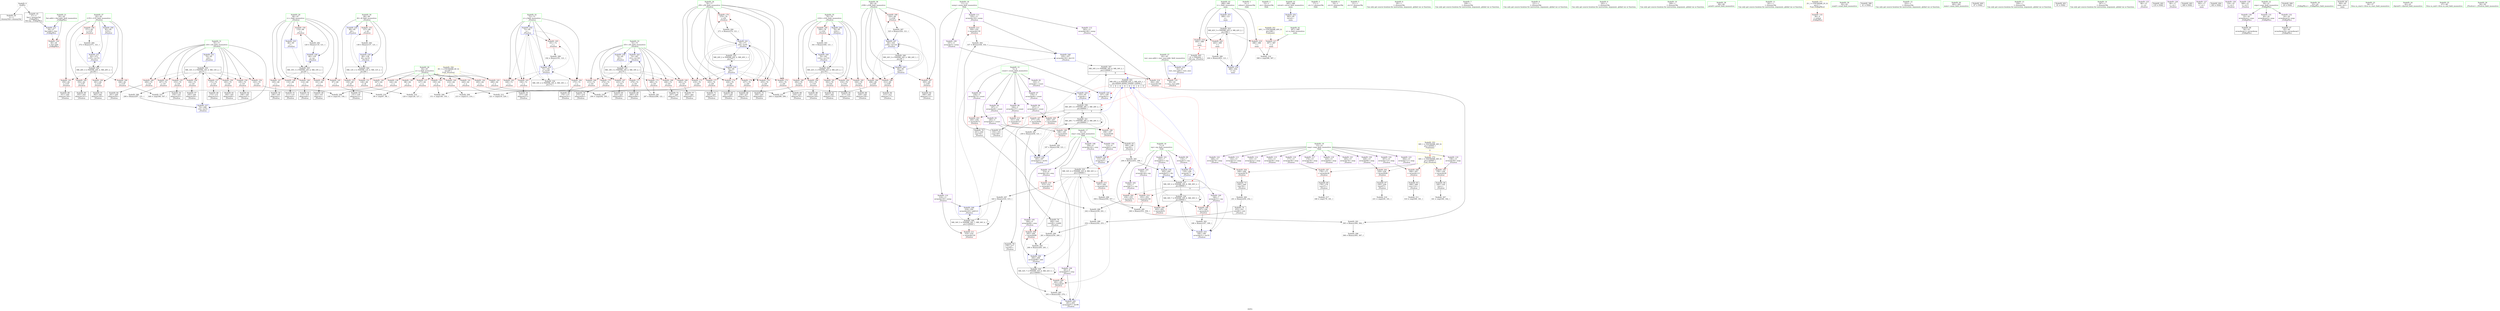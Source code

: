 digraph "SVFG" {
	label="SVFG";

	Node0x556f08400590 [shape=record,color=grey,label="{NodeID: 0\nNullPtr}"];
	Node0x556f08400590 -> Node0x556f08412ac0[style=solid];
	Node0x556f08400590 -> Node0x556f08412bc0[style=solid];
	Node0x556f084166f0 [shape=record,color=red,label="{NodeID: 194\n371\<--82\n\<--i135\n_Z5solvei\n}"];
	Node0x556f084166f0 -> Node0x556f084233b0[style=solid];
	Node0x556f08413a60 [shape=record,color=purple,label="{NodeID: 111\n335\<--11\narrayidx130\<--oowp\n_Z5solvei\n}"];
	Node0x556f08413a60 -> Node0x556f08417660[style=solid];
	Node0x556f08413a60 -> Node0x556f08421120[style=solid];
	Node0x556f08411d30 [shape=record,color=green,label="{NodeID: 28\n64\<--65\nn\<--n_field_insensitive\n_Z5solvei\n}"];
	Node0x556f08411d30 -> Node0x556f084195f0[style=solid];
	Node0x556f08411d30 -> Node0x556f084196c0[style=solid];
	Node0x556f08411d30 -> Node0x556f08419790[style=solid];
	Node0x556f08411d30 -> Node0x556f08419860[style=solid];
	Node0x556f08411d30 -> Node0x556f08419930[style=solid];
	Node0x556f08411d30 -> Node0x556f08419a00[style=solid];
	Node0x556f08411d30 -> Node0x556f08419ad0[style=solid];
	Node0x556f08411d30 -> Node0x556f08419ba0[style=solid];
	Node0x556f08411d30 -> Node0x556f08419c70[style=solid];
	Node0x556f08425330 [shape=record,color=grey,label="{NodeID: 305\n204 = Binary(203, 199, )\n}"];
	Node0x556f08425330 -> Node0x556f08420760[style=solid];
	Node0x556f08417db0 [shape=record,color=blue,label="{NodeID: 222\n62\<--61\ntest_case.addr\<--test_case\n_Z5solvei\n}"];
	Node0x556f08417db0 -> Node0x556f08419520[style=dashed];
	Node0x556f08419860 [shape=record,color=red,label="{NodeID: 139\n150\<--64\n\<--n\n_Z5solvei\n}"];
	Node0x556f08419860 -> Node0x556f084254b0[style=solid];
	Node0x556f084144d0 [shape=record,color=black,label="{NodeID: 56\n160\<--159\nconv\<--\n_Z5solvei\n}"];
	Node0x556f084144d0 -> Node0x556f08425630[style=solid];
	Node0x556f08435b60 [shape=record,color=black,label="{NodeID: 333\nMR_32V_4 = PHI(MR_32V_8, MR_32V_2, )\npts\{100000 \}\n|{|<s7>9}}"];
	Node0x556f08435b60 -> Node0x556f084170b0[style=dashed];
	Node0x556f08435b60 -> Node0x556f08417250[style=dashed];
	Node0x556f08435b60 -> Node0x556f084173f0[style=dashed];
	Node0x556f08435b60 -> Node0x556f08417800[style=dashed];
	Node0x556f08435b60 -> Node0x556f08420aa0[style=dashed];
	Node0x556f08435b60 -> Node0x556f08420c40[style=dashed];
	Node0x556f08435b60 -> Node0x556f08434c60[style=dashed];
	Node0x556f08435b60:s7 -> Node0x556f084323d0[style=dashed,color=blue];
	Node0x556f084212c0 [shape=record,color=blue,label="{NodeID: 250\n82\<--95\ni135\<--\n_Z5solvei\n}"];
	Node0x556f084212c0 -> Node0x556f084319d0[style=dashed];
	Node0x556f0841af20 [shape=record,color=red,label="{NodeID: 167\n223\<--74\n\<--i55\n_Z5solvei\n}"];
	Node0x556f0841af20 -> Node0x556f08414c20[style=solid];
	Node0x556f08415b90 [shape=record,color=black,label="{NodeID: 84\n313\<--312\nidxprom117\<--\n_Z5solvei\n}"];
	Node0x556f084021a0 [shape=record,color=green,label="{NodeID: 1\n4\<--1\nstdout\<--dummyObj\nGlob }"];
	Node0x556f084167c0 [shape=record,color=red,label="{NodeID: 195\n159\<--158\n\<--arrayidx28\n_Z5solvei\n}"];
	Node0x556f084167c0 -> Node0x556f084144d0[style=solid];
	Node0x556f08413b30 [shape=record,color=purple,label="{NodeID: 112\n363\<--11\narrayidx146\<--oowp\n_Z5solvei\n}"];
	Node0x556f08413b30 -> Node0x556f084178d0[style=solid];
	Node0x556f08411e00 [shape=record,color=green,label="{NodeID: 29\n66\<--67\ni\<--i_field_insensitive\n_Z5solvei\n}"];
	Node0x556f08411e00 -> Node0x556f08419d40[style=solid];
	Node0x556f08411e00 -> Node0x556f08419e10[style=solid];
	Node0x556f08411e00 -> Node0x556f08419ee0[style=solid];
	Node0x556f08411e00 -> Node0x556f08419fb0[style=solid];
	Node0x556f08411e00 -> Node0x556f0841a080[style=solid];
	Node0x556f08411e00 -> Node0x556f0841a150[style=solid];
	Node0x556f08411e00 -> Node0x556f08417e80[style=solid];
	Node0x556f08411e00 -> Node0x556f08418290[style=solid];
	Node0x556f084254b0 [shape=record,color=grey,label="{NodeID: 306\n151 = cmp(149, 150, )\n}"];
	Node0x556f08417e80 [shape=record,color=blue,label="{NodeID: 223\n66\<--95\ni\<--\n_Z5solvei\n}"];
	Node0x556f08417e80 -> Node0x556f08433360[style=dashed];
	Node0x556f08419930 [shape=record,color=red,label="{NodeID: 140\n214\<--64\n\<--n\n_Z5solvei\n}"];
	Node0x556f08419930 -> Node0x556f08425930[style=solid];
	Node0x556f084145a0 [shape=record,color=black,label="{NodeID: 57\n165\<--164\nidxprom30\<--\n_Z5solvei\n}"];
	Node0x556f08436870 [shape=record,color=black,label="{NodeID: 334\nMR_16V_2 = PHI(MR_16V_4, MR_16V_1, )\npts\{73 \}\n}"];
	Node0x556f08436870 -> Node0x556f08420420[style=dashed];
	Node0x556f08421390 [shape=record,color=blue,label="{NodeID: 251\n82\<--372\ni135\<--inc151\n_Z5solvei\n}"];
	Node0x556f08421390 -> Node0x556f084319d0[style=dashed];
	Node0x556f0841aff0 [shape=record,color=red,label="{NodeID: 168\n246\<--74\n\<--i55\n_Z5solvei\n}"];
	Node0x556f0841aff0 -> Node0x556f084151d0[style=solid];
	Node0x556f08415c60 [shape=record,color=black,label="{NodeID: 85\n317\<--316\nidxprom119\<--\n_Z5solvei\n}"];
	Node0x556f08402050 [shape=record,color=green,label="{NodeID: 2\n15\<--1\n.str\<--dummyObj\nGlob }"];
	Node0x556f08416890 [shape=record,color=red,label="{NodeID: 196\n167\<--166\n\<--arrayidx31\n_Z5solvei\n}"];
	Node0x556f08416890 -> Node0x556f08424eb0[style=solid];
	Node0x556f08413c00 [shape=record,color=purple,label="{NodeID: 113\n132\<--13\narrayidx13\<--map\n_Z5solvei\n}"];
	Node0x556f08411ed0 [shape=record,color=green,label="{NodeID: 30\n68\<--69\ni8\<--i8_field_insensitive\n_Z5solvei\n}"];
	Node0x556f08411ed0 -> Node0x556f0841a220[style=solid];
	Node0x556f08411ed0 -> Node0x556f0841a2f0[style=solid];
	Node0x556f08411ed0 -> Node0x556f0841a3c0[style=solid];
	Node0x556f08411ed0 -> Node0x556f08418360[style=solid];
	Node0x556f08411ed0 -> Node0x556f08418430[style=solid];
	Node0x556f08425630 [shape=record,color=grey,label="{NodeID: 307\n161 = cmp(160, 162, )\n}"];
	Node0x556f08417f50 [shape=record,color=blue,label="{NodeID: 224\n103\<--95\narrayidx\<--\n_Z5solvei\n}"];
	Node0x556f08417f50 -> Node0x556f08417f50[style=dashed];
	Node0x556f08417f50 -> Node0x556f08436e60[style=dashed];
	Node0x556f08419a00 [shape=record,color=red,label="{NodeID: 141\n220\<--64\n\<--n\n_Z5solvei\n}"];
	Node0x556f08419a00 -> Node0x556f08425db0[style=solid];
	Node0x556f08414670 [shape=record,color=black,label="{NodeID: 58\n173\<--172\nidxprom33\<--\n_Z5solvei\n}"];
	Node0x556f08436960 [shape=record,color=black,label="{NodeID: 335\nMR_14V_3 = PHI(MR_14V_4, MR_14V_2, )\npts\{71 \}\n}"];
	Node0x556f08436960 -> Node0x556f0841a490[style=dashed];
	Node0x556f08436960 -> Node0x556f0841a560[style=dashed];
	Node0x556f08436960 -> Node0x556f0841a630[style=dashed];
	Node0x556f08436960 -> Node0x556f0841a700[style=dashed];
	Node0x556f08436960 -> Node0x556f0841a7d0[style=dashed];
	Node0x556f08436960 -> Node0x556f0841a8a0[style=dashed];
	Node0x556f08436960 -> Node0x556f0841a970[style=dashed];
	Node0x556f08436960 -> Node0x556f0841aa40[style=dashed];
	Node0x556f08436960 -> Node0x556f08420830[style=dashed];
	Node0x556f08421460 [shape=record,color=blue,label="{NodeID: 252\n385\<--95\nretval\<--\nmain\n}"];
	Node0x556f0841b0c0 [shape=record,color=red,label="{NodeID: 169\n262\<--74\n\<--i55\n_Z5solvei\n}"];
	Node0x556f0841b0c0 -> Node0x556f084155e0[style=solid];
	Node0x556f08415d30 [shape=record,color=black,label="{NodeID: 86\n329\<--328\nidxprom126\<--\n_Z5solvei\n}"];
	Node0x556f08401600 [shape=record,color=green,label="{NodeID: 3\n17\<--1\n.str.1\<--dummyObj\nGlob }"];
	Node0x556f08422db0 [shape=record,color=grey,label="{NodeID: 280\n404 = Binary(403, 121, )\n}"];
	Node0x556f08422db0 -> Node0x556f08421600[style=solid];
	Node0x556f08416960 [shape=record,color=red,label="{NodeID: 197\n178\<--177\n\<--arrayidx36\n_Z5solvei\n}"];
	Node0x556f08416960 -> Node0x556f08414810[style=solid];
	Node0x556f08413cd0 [shape=record,color=purple,label="{NodeID: 114\n133\<--13\narraydecay\<--map\n_Z5solvei\n}"];
	Node0x556f08411fa0 [shape=record,color=green,label="{NodeID: 31\n70\<--71\ni18\<--i18_field_insensitive\n_Z5solvei\n}"];
	Node0x556f08411fa0 -> Node0x556f0841a490[style=solid];
	Node0x556f08411fa0 -> Node0x556f0841a560[style=solid];
	Node0x556f08411fa0 -> Node0x556f0841a630[style=solid];
	Node0x556f08411fa0 -> Node0x556f0841a700[style=solid];
	Node0x556f08411fa0 -> Node0x556f0841a7d0[style=solid];
	Node0x556f08411fa0 -> Node0x556f0841a8a0[style=solid];
	Node0x556f08411fa0 -> Node0x556f0841a970[style=solid];
	Node0x556f08411fa0 -> Node0x556f0841aa40[style=solid];
	Node0x556f08411fa0 -> Node0x556f08420390[style=solid];
	Node0x556f08411fa0 -> Node0x556f08420830[style=solid];
	Node0x556f084257b0 [shape=record,color=grey,label="{NodeID: 308\n145 = cmp(143, 144, )\n}"];
	Node0x556f08418020 [shape=record,color=blue,label="{NodeID: 225\n107\<--109\narrayidx3\<--\n_Z5solvei\n}"];
	Node0x556f08418020 -> Node0x556f08418020[style=dashed];
	Node0x556f08418020 -> Node0x556f0843a560[style=dashed];
	Node0x556f08419ad0 [shape=record,color=red,label="{NodeID: 142\n293\<--64\n\<--n\n_Z5solvei\n}"];
	Node0x556f08419ad0 -> Node0x556f084266b0[style=solid];
	Node0x556f08414740 [shape=record,color=black,label="{NodeID: 59\n176\<--175\nidxprom35\<--\n_Z5solvei\n}"];
	Node0x556f08436e60 [shape=record,color=black,label="{NodeID: 336\nMR_28V_4 = PHI(MR_28V_5, MR_28V_2, )\npts\{60000 \}\n|{|<s9>9}}"];
	Node0x556f08436e60 -> Node0x556f08416a30[style=dashed];
	Node0x556f08436e60 -> Node0x556f08416b00[style=dashed];
	Node0x556f08436e60 -> Node0x556f08416e40[style=dashed];
	Node0x556f08436e60 -> Node0x556f08416fe0[style=dashed];
	Node0x556f08436e60 -> Node0x556f08417180[style=dashed];
	Node0x556f08436e60 -> Node0x556f08417590[style=dashed];
	Node0x556f08436e60 -> Node0x556f084205c0[style=dashed];
	Node0x556f08436e60 -> Node0x556f08431ed0[style=dashed];
	Node0x556f08436e60 -> Node0x556f08436e60[style=dashed];
	Node0x556f08436e60:s9 -> Node0x556f084323d0[style=dashed,color=blue];
	Node0x556f08421530 [shape=record,color=blue,label="{NodeID: 253\n389\<--121\ni\<--\nmain\n}"];
	Node0x556f08421530 -> Node0x556f08432960[style=dashed];
	Node0x556f0841b190 [shape=record,color=red,label="{NodeID: 170\n274\<--74\n\<--i55\n_Z5solvei\n}"];
	Node0x556f0841b190 -> Node0x556f084156b0[style=solid];
	Node0x556f08415e00 [shape=record,color=black,label="{NodeID: 87\n332\<--331\nconv128\<--\n_Z5solvei\n}"];
	Node0x556f08415e00 -> Node0x556f084251b0[style=solid];
	Node0x556f08401690 [shape=record,color=green,label="{NodeID: 4\n19\<--1\n.str.2\<--dummyObj\nGlob }"];
	Node0x556f08422f30 [shape=record,color=grey,label="{NodeID: 281\n287 = Binary(286, 121, )\n}"];
	Node0x556f08422f30 -> Node0x556f08420d10[style=solid];
	Node0x556f08416a30 [shape=record,color=red,label="{NodeID: 198\n186\<--185\n\<--arrayidx41\n_Z5solvei\n}"];
	Node0x556f08416a30 -> Node0x556f08423fb0[style=solid];
	Node0x556f08413da0 [shape=record,color=purple,label="{NodeID: 115\n155\<--13\narrayidx26\<--map\n_Z5solvei\n}"];
	Node0x556f08412070 [shape=record,color=green,label="{NodeID: 32\n72\<--73\nj\<--j_field_insensitive\n_Z5solvei\n}"];
	Node0x556f08412070 -> Node0x556f0841ab10[style=solid];
	Node0x556f08412070 -> Node0x556f0841abe0[style=solid];
	Node0x556f08412070 -> Node0x556f0841acb0[style=solid];
	Node0x556f08412070 -> Node0x556f0841ad80[style=solid];
	Node0x556f08412070 -> Node0x556f08420420[style=solid];
	Node0x556f08412070 -> Node0x556f08420690[style=solid];
	Node0x556f08425930 [shape=record,color=grey,label="{NodeID: 309\n215 = cmp(213, 214, )\n}"];
	Node0x556f084180f0 [shape=record,color=blue,label="{NodeID: 226\n112\<--109\narrayidx5\<--\n_Z5solvei\n}"];
	Node0x556f084180f0 -> Node0x556f084180f0[style=dashed];
	Node0x556f084180f0 -> Node0x556f08435b60[style=dashed];
	Node0x556f08419ba0 [shape=record,color=red,label="{NodeID: 143\n299\<--64\n\<--n\n_Z5solvei\n}"];
	Node0x556f08419ba0 -> Node0x556f08425f30[style=solid];
	Node0x556f08414810 [shape=record,color=black,label="{NodeID: 60\n179\<--178\nconv37\<--\n_Z5solvei\n}"];
	Node0x556f08414810 -> Node0x556f08426530[style=solid];
	Node0x556f08437360 [shape=record,color=black,label="{NodeID: 337\nMR_30V_4 = PHI(MR_30V_8, MR_30V_2, )\npts\{80000 \}\n|{|<s7>9}}"];
	Node0x556f08437360 -> Node0x556f08416890[style=dashed];
	Node0x556f08437360 -> Node0x556f08416bd0[style=dashed];
	Node0x556f08437360 -> Node0x556f08416d70[style=dashed];
	Node0x556f08437360 -> Node0x556f08417730[style=dashed];
	Node0x556f08437360 -> Node0x556f084204f0[style=dashed];
	Node0x556f08437360 -> Node0x556f08420760[style=dashed];
	Node0x556f08437360 -> Node0x556f08432e60[style=dashed];
	Node0x556f08437360:s7 -> Node0x556f084323d0[style=dashed,color=blue];
	Node0x556f08421600 [shape=record,color=blue,label="{NodeID: 254\n389\<--404\ni\<--inc\nmain\n}"];
	Node0x556f08421600 -> Node0x556f08432960[style=dashed];
	Node0x556f0841b260 [shape=record,color=red,label="{NodeID: 171\n279\<--74\n\<--i55\n_Z5solvei\n}"];
	Node0x556f0841b260 -> Node0x556f08415850[style=solid];
	Node0x556f08415ed0 [shape=record,color=black,label="{NodeID: 88\n334\<--333\nidxprom129\<--\n_Z5solvei\n}"];
	Node0x556f08401720 [shape=record,color=green,label="{NodeID: 5\n21\<--1\n.str.3\<--dummyObj\nGlob }"];
	Node0x556f084230b0 [shape=record,color=grey,label="{NodeID: 282\n120 = Binary(119, 121, )\n}"];
	Node0x556f084230b0 -> Node0x556f08418290[style=solid];
	Node0x556f08416b00 [shape=record,color=red,label="{NodeID: 199\n198\<--197\n\<--arrayidx48\n_Z5solvei\n}"];
	Node0x556f08416b00 -> Node0x556f08414a80[style=solid];
	Node0x556f084185b0 [shape=record,color=purple,label="{NodeID: 116\n158\<--13\narrayidx28\<--map\n_Z5solvei\n}"];
	Node0x556f084185b0 -> Node0x556f084167c0[style=solid];
	Node0x556f08412140 [shape=record,color=green,label="{NodeID: 33\n74\<--75\ni55\<--i55_field_insensitive\n_Z5solvei\n}"];
	Node0x556f08412140 -> Node0x556f0841ae50[style=solid];
	Node0x556f08412140 -> Node0x556f0841af20[style=solid];
	Node0x556f08412140 -> Node0x556f0841aff0[style=solid];
	Node0x556f08412140 -> Node0x556f0841b0c0[style=solid];
	Node0x556f08412140 -> Node0x556f0841b190[style=solid];
	Node0x556f08412140 -> Node0x556f0841b260[style=solid];
	Node0x556f08412140 -> Node0x556f0841b330[style=solid];
	Node0x556f08412140 -> Node0x556f08420900[style=solid];
	Node0x556f08412140 -> Node0x556f08420d10[style=solid];
	Node0x556f08425ab0 [shape=record,color=grey,label="{NodeID: 310\n128 = cmp(126, 127, )\n}"];
	Node0x556f084181c0 [shape=record,color=blue,label="{NodeID: 227\n116\<--109\narrayidx7\<--\n_Z5solvei\n}"];
	Node0x556f084181c0 -> Node0x556f084181c0[style=dashed];
	Node0x556f084181c0 -> Node0x556f08437360[style=dashed];
	Node0x556f08419c70 [shape=record,color=red,label="{NodeID: 144\n347\<--64\n\<--n\n_Z5solvei\n}"];
	Node0x556f08419c70 -> Node0x556f08426230[style=solid];
	Node0x556f084148e0 [shape=record,color=black,label="{NodeID: 61\n184\<--183\nidxprom40\<--\n_Z5solvei\n}"];
	Node0x556f0841b330 [shape=record,color=red,label="{NodeID: 172\n286\<--74\n\<--i55\n_Z5solvei\n}"];
	Node0x556f0841b330 -> Node0x556f08422f30[style=solid];
	Node0x556f08415fa0 [shape=record,color=black,label="{NodeID: 89\n351\<--350\nidxprom139\<--\n_Z5solvei\n}"];
	Node0x556f08400240 [shape=record,color=green,label="{NodeID: 6\n95\<--1\n\<--dummyObj\nCan only get source location for instruction, argument, global var or function.}"];
	Node0x556f08423230 [shape=record,color=grey,label="{NodeID: 283\n138 = Binary(137, 121, )\n}"];
	Node0x556f08423230 -> Node0x556f08418430[style=solid];
	Node0x556f08416bd0 [shape=record,color=red,label="{NodeID: 200\n203\<--202\n\<--arrayidx51\n_Z5solvei\n}"];
	Node0x556f08416bd0 -> Node0x556f08425330[style=solid];
	Node0x556f08418680 [shape=record,color=purple,label="{NodeID: 117\n174\<--13\narrayidx34\<--map\n_Z5solvei\n}"];
	Node0x556f08412210 [shape=record,color=green,label="{NodeID: 34\n76\<--77\nj59\<--j59_field_insensitive\n_Z5solvei\n}"];
	Node0x556f08412210 -> Node0x556f0841b400[style=solid];
	Node0x556f08412210 -> Node0x556f0841b4d0[style=solid];
	Node0x556f08412210 -> Node0x556f0841b5a0[style=solid];
	Node0x556f08412210 -> Node0x556f0841b670[style=solid];
	Node0x556f08412210 -> Node0x556f0841b740[style=solid];
	Node0x556f08412210 -> Node0x556f0841b810[style=solid];
	Node0x556f08412210 -> Node0x556f0841b8e0[style=solid];
	Node0x556f08412210 -> Node0x556f084209d0[style=solid];
	Node0x556f08412210 -> Node0x556f08420b70[style=solid];
	Node0x556f08425c30 [shape=record,color=grey,label="{NodeID: 311\n310 = cmp(309, 181, )\n}"];
	Node0x556f08418290 [shape=record,color=blue,label="{NodeID: 228\n66\<--120\ni\<--inc\n_Z5solvei\n}"];
	Node0x556f08418290 -> Node0x556f08433360[style=dashed];
	Node0x556f08419d40 [shape=record,color=red,label="{NodeID: 145\n97\<--66\n\<--i\n_Z5solvei\n}"];
	Node0x556f08419d40 -> Node0x556f084263b0[style=solid];
	Node0x556f084149b0 [shape=record,color=black,label="{NodeID: 62\n196\<--195\nidxprom47\<--\n_Z5solvei\n}"];
	Node0x556f0841b400 [shape=record,color=red,label="{NodeID: 173\n219\<--76\n\<--j59\n_Z5solvei\n}"];
	Node0x556f0841b400 -> Node0x556f08425db0[style=solid];
	Node0x556f08416070 [shape=record,color=black,label="{NodeID: 90\n355\<--354\nidxprom141\<--\n_Z5solvei\n}"];
	Node0x556f084002d0 [shape=record,color=green,label="{NodeID: 7\n109\<--1\n\<--dummyObj\nCan only get source location for instruction, argument, global var or function.}"];
	Node0x556f084233b0 [shape=record,color=grey,label="{NodeID: 284\n372 = Binary(371, 121, )\n}"];
	Node0x556f084233b0 -> Node0x556f08421390[style=solid];
	Node0x556f08416ca0 [shape=record,color=red,label="{NodeID: 201\n229\<--228\n\<--arrayidx66\n_Z5solvei\n}"];
	Node0x556f08416ca0 -> Node0x556f08414dc0[style=solid];
	Node0x556f08418750 [shape=record,color=purple,label="{NodeID: 118\n177\<--13\narrayidx36\<--map\n_Z5solvei\n}"];
	Node0x556f08418750 -> Node0x556f08416960[style=solid];
	Node0x556f084122e0 [shape=record,color=green,label="{NodeID: 35\n78\<--79\ni102\<--i102_field_insensitive\n_Z5solvei\n}"];
	Node0x556f084122e0 -> Node0x556f0841b9b0[style=solid];
	Node0x556f084122e0 -> Node0x556f0841ba80[style=solid];
	Node0x556f084122e0 -> Node0x556f0841bb50[style=solid];
	Node0x556f084122e0 -> Node0x556f0841bc20[style=solid];
	Node0x556f084122e0 -> Node0x556f0841bcf0[style=solid];
	Node0x556f084122e0 -> Node0x556f0841bdc0[style=solid];
	Node0x556f084122e0 -> Node0x556f08420de0[style=solid];
	Node0x556f084122e0 -> Node0x556f084211f0[style=solid];
	Node0x556f08425db0 [shape=record,color=grey,label="{NodeID: 312\n221 = cmp(219, 220, )\n}"];
	Node0x556f08418360 [shape=record,color=blue,label="{NodeID: 229\n68\<--95\ni8\<--\n_Z5solvei\n}"];
	Node0x556f08418360 -> Node0x556f08439660[style=dashed];
	Node0x556f08419e10 [shape=record,color=red,label="{NodeID: 146\n101\<--66\n\<--i\n_Z5solvei\n}"];
	Node0x556f08419e10 -> Node0x556f08413f20[style=solid];
	Node0x556f08414a80 [shape=record,color=black,label="{NodeID: 63\n199\<--198\nconv49\<--\n_Z5solvei\n}"];
	Node0x556f08414a80 -> Node0x556f08425330[style=solid];
	Node0x556f0841b4d0 [shape=record,color=red,label="{NodeID: 174\n226\<--76\n\<--j59\n_Z5solvei\n}"];
	Node0x556f0841b4d0 -> Node0x556f08414cf0[style=solid];
	Node0x556f08416140 [shape=record,color=black,label="{NodeID: 91\n362\<--361\nidxprom145\<--\n_Z5solvei\n}"];
	Node0x556f08400360 [shape=record,color=green,label="{NodeID: 8\n121\<--1\n\<--dummyObj\nCan only get source location for instruction, argument, global var or function.}"];
	Node0x556f08423530 [shape=record,color=grey,label="{NodeID: 285\n283 = Binary(282, 278, )\n}"];
	Node0x556f08423530 -> Node0x556f08420c40[style=solid];
	Node0x556f08416d70 [shape=record,color=red,label="{NodeID: 202\n236\<--235\n\<--arrayidx71\n_Z5solvei\n}"];
	Node0x556f08416d70 -> Node0x556f084239b0[style=solid];
	Node0x556f08418820 [shape=record,color=purple,label="{NodeID: 119\n225\<--13\narrayidx64\<--map\n_Z5solvei\n}"];
	Node0x556f084123b0 [shape=record,color=green,label="{NodeID: 36\n80\<--81\nj106\<--j106_field_insensitive\n_Z5solvei\n}"];
	Node0x556f084123b0 -> Node0x556f0841be90[style=solid];
	Node0x556f084123b0 -> Node0x556f0841bf60[style=solid];
	Node0x556f084123b0 -> Node0x556f0841c030[style=solid];
	Node0x556f084123b0 -> Node0x556f0841c100[style=solid];
	Node0x556f084123b0 -> Node0x556f08420eb0[style=solid];
	Node0x556f084123b0 -> Node0x556f08421050[style=solid];
	Node0x556f08425f30 [shape=record,color=grey,label="{NodeID: 313\n300 = cmp(298, 299, )\n}"];
	Node0x556f08418430 [shape=record,color=blue,label="{NodeID: 230\n68\<--138\ni8\<--inc16\n_Z5solvei\n}"];
	Node0x556f08418430 -> Node0x556f08439660[style=dashed];
	Node0x556f08419ee0 [shape=record,color=red,label="{NodeID: 147\n105\<--66\n\<--i\n_Z5solvei\n}"];
	Node0x556f08419ee0 -> Node0x556f08413ff0[style=solid];
	Node0x556f08414b50 [shape=record,color=black,label="{NodeID: 64\n201\<--200\nidxprom50\<--\n_Z5solvei\n}"];
	Node0x556f0841b5a0 [shape=record,color=red,label="{NodeID: 175\n233\<--76\n\<--j59\n_Z5solvei\n}"];
	Node0x556f0841b5a0 -> Node0x556f08414e90[style=solid];
	Node0x556f08416210 [shape=record,color=purple,label="{NodeID: 92\n103\<--5\narrayidx\<--count\n_Z5solvei\n}"];
	Node0x556f08416210 -> Node0x556f08417f50[style=solid];
	Node0x556f084003f0 [shape=record,color=green,label="{NodeID: 9\n162\<--1\n\<--dummyObj\nCan only get source location for instruction, argument, global var or function.}"];
	Node0x556f084236b0 [shape=record,color=grey,label="{NodeID: 286\n208 = Binary(207, 121, )\n}"];
	Node0x556f084236b0 -> Node0x556f08420830[style=solid];
	Node0x556f08416e40 [shape=record,color=red,label="{NodeID: 203\n240\<--239\n\<--arrayidx73\n_Z5solvei\n}"];
	Node0x556f08416e40 -> Node0x556f08415030[style=solid];
	Node0x556f084188f0 [shape=record,color=purple,label="{NodeID: 120\n228\<--13\narrayidx66\<--map\n_Z5solvei\n}"];
	Node0x556f084188f0 -> Node0x556f08416ca0[style=solid];
	Node0x556f08412480 [shape=record,color=green,label="{NodeID: 37\n82\<--83\ni135\<--i135_field_insensitive\n_Z5solvei\n}"];
	Node0x556f08412480 -> Node0x556f0841c1d0[style=solid];
	Node0x556f08412480 -> Node0x556f0841c2a0[style=solid];
	Node0x556f08412480 -> Node0x556f08416550[style=solid];
	Node0x556f08412480 -> Node0x556f08416620[style=solid];
	Node0x556f08412480 -> Node0x556f084166f0[style=solid];
	Node0x556f08412480 -> Node0x556f084212c0[style=solid];
	Node0x556f08412480 -> Node0x556f08421390[style=solid];
	Node0x556f084260b0 [shape=record,color=grey,label="{NodeID: 314\n398 = cmp(396, 397, )\n}"];
	Node0x556f08420390 [shape=record,color=blue,label="{NodeID: 231\n70\<--95\ni18\<--\n_Z5solvei\n}"];
	Node0x556f08420390 -> Node0x556f08436960[style=dashed];
	Node0x556f08419fb0 [shape=record,color=red,label="{NodeID: 148\n110\<--66\n\<--i\n_Z5solvei\n}"];
	Node0x556f08419fb0 -> Node0x556f084140c0[style=solid];
	Node0x556f08414c20 [shape=record,color=black,label="{NodeID: 65\n224\<--223\nidxprom63\<--\n_Z5solvei\n}"];
	Node0x556f0841b670 [shape=record,color=red,label="{NodeID: 176\n237\<--76\n\<--j59\n_Z5solvei\n}"];
	Node0x556f0841b670 -> Node0x556f08414f60[style=solid];
	Node0x556f084162e0 [shape=record,color=purple,label="{NodeID: 93\n185\<--5\narrayidx41\<--count\n_Z5solvei\n}"];
	Node0x556f084162e0 -> Node0x556f08416a30[style=solid];
	Node0x556f084162e0 -> Node0x556f084205c0[style=solid];
	Node0x556f083ff300 [shape=record,color=green,label="{NodeID: 10\n169\<--1\n\<--dummyObj\nCan only get source location for instruction, argument, global var or function.}"];
	Node0x556f0843d0e0 [shape=record,color=yellow,style=double,label="{NodeID: 370\n36V_1 = ENCHI(MR_36V_0)\npts\{140000 \}\nFun[_Z5solvei]}"];
	Node0x556f0843d0e0 -> Node0x556f084167c0[style=dashed];
	Node0x556f0843d0e0 -> Node0x556f08416960[style=dashed];
	Node0x556f0843d0e0 -> Node0x556f08416ca0[style=dashed];
	Node0x556f0843d0e0 -> Node0x556f08416f10[style=dashed];
	Node0x556f0843d0e0 -> Node0x556f08417320[style=dashed];
	Node0x556f08423830 [shape=record,color=grey,label="{NodeID: 287\n325 = Binary(324, 121, )\n}"];
	Node0x556f08423830 -> Node0x556f08421050[style=solid];
	Node0x556f08416f10 [shape=record,color=red,label="{NodeID: 204\n249\<--248\n\<--arrayidx78\n_Z5solvei\n}"];
	Node0x556f08416f10 -> Node0x556f084152a0[style=solid];
	Node0x556f084189c0 [shape=record,color=purple,label="{NodeID: 121\n245\<--13\narrayidx76\<--map\n_Z5solvei\n}"];
	Node0x556f08412550 [shape=record,color=green,label="{NodeID: 38\n88\<--89\nprintf\<--printf_field_insensitive\n}"];
	Node0x556f08426230 [shape=record,color=grey,label="{NodeID: 315\n348 = cmp(346, 347, )\n}"];
	Node0x556f08420420 [shape=record,color=blue,label="{NodeID: 232\n72\<--95\nj\<--\n_Z5solvei\n}"];
	Node0x556f08420420 -> Node0x556f0841ab10[style=dashed];
	Node0x556f08420420 -> Node0x556f0841abe0[style=dashed];
	Node0x556f08420420 -> Node0x556f0841acb0[style=dashed];
	Node0x556f08420420 -> Node0x556f0841ad80[style=dashed];
	Node0x556f08420420 -> Node0x556f08420690[style=dashed];
	Node0x556f08420420 -> Node0x556f08436870[style=dashed];
	Node0x556f0841a080 [shape=record,color=red,label="{NodeID: 149\n114\<--66\n\<--i\n_Z5solvei\n}"];
	Node0x556f0841a080 -> Node0x556f08414190[style=solid];
	Node0x556f08414cf0 [shape=record,color=black,label="{NodeID: 66\n227\<--226\nidxprom65\<--\n_Z5solvei\n}"];
	Node0x556f0841b740 [shape=record,color=red,label="{NodeID: 177\n243\<--76\n\<--j59\n_Z5solvei\n}"];
	Node0x556f0841b740 -> Node0x556f08415100[style=solid];
	Node0x556f084163b0 [shape=record,color=purple,label="{NodeID: 94\n197\<--5\narrayidx48\<--count\n_Z5solvei\n}"];
	Node0x556f084163b0 -> Node0x556f08416b00[style=solid];
	Node0x556f083ff3c0 [shape=record,color=green,label="{NodeID: 11\n181\<--1\n\<--dummyObj\nCan only get source location for instruction, argument, global var or function.}"];
	Node0x556f0843d1c0 [shape=record,color=yellow,style=double,label="{NodeID: 371\n2V_1 = ENCHI(MR_2V_0)\npts\{1 \}\nFun[_Z3dbgPKcz]}"];
	Node0x556f0843d1c0 -> Node0x556f08419380[style=dashed];
	Node0x556f084239b0 [shape=record,color=grey,label="{NodeID: 288\n242 = Binary(236, 241, )\n}"];
	Node0x556f084239b0 -> Node0x556f08424a30[style=solid];
	Node0x556f08416fe0 [shape=record,color=red,label="{NodeID: 205\n258\<--257\n\<--arrayidx83\n_Z5solvei\n}"];
	Node0x556f08416fe0 -> Node0x556f08424d30[style=solid];
	Node0x556f08418a90 [shape=record,color=purple,label="{NodeID: 122\n248\<--13\narrayidx78\<--map\n_Z5solvei\n}"];
	Node0x556f08418a90 -> Node0x556f08416f10[style=solid];
	Node0x556f08412650 [shape=record,color=green,label="{NodeID: 39\n92\<--93\nscanf\<--scanf_field_insensitive\n}"];
	Node0x556f080a4750 [shape=record,color=black,label="{NodeID: 399\n41 = PHI()\n}"];
	Node0x556f084263b0 [shape=record,color=grey,label="{NodeID: 316\n99 = cmp(97, 98, )\n}"];
	Node0x556f084204f0 [shape=record,color=blue,label="{NodeID: 233\n166\<--168\narrayidx31\<--inc32\n_Z5solvei\n}"];
	Node0x556f084204f0 -> Node0x556f08432e60[style=dashed];
	Node0x556f0841a150 [shape=record,color=red,label="{NodeID: 150\n119\<--66\n\<--i\n_Z5solvei\n}"];
	Node0x556f0841a150 -> Node0x556f084230b0[style=solid];
	Node0x556f08414dc0 [shape=record,color=black,label="{NodeID: 67\n230\<--229\nconv67\<--\n_Z5solvei\n}"];
	Node0x556f08414dc0 -> Node0x556f08426830[style=solid];
	Node0x556f08439660 [shape=record,color=black,label="{NodeID: 344\nMR_12V_3 = PHI(MR_12V_4, MR_12V_2, )\npts\{69 \}\n}"];
	Node0x556f08439660 -> Node0x556f0841a220[style=dashed];
	Node0x556f08439660 -> Node0x556f0841a2f0[style=dashed];
	Node0x556f08439660 -> Node0x556f0841a3c0[style=dashed];
	Node0x556f08439660 -> Node0x556f08418430[style=dashed];
	Node0x556f0841b810 [shape=record,color=red,label="{NodeID: 178\n255\<--76\n\<--j59\n_Z5solvei\n}"];
	Node0x556f0841b810 -> Node0x556f08415440[style=solid];
	Node0x556f08416480 [shape=record,color=purple,label="{NodeID: 95\n239\<--5\narrayidx73\<--count\n_Z5solvei\n}"];
	Node0x556f08416480 -> Node0x556f08416e40[style=solid];
	Node0x556f083ff480 [shape=record,color=green,label="{NodeID: 12\n252\<--1\n\<--dummyObj\nCan only get source location for instruction, argument, global var or function.}"];
	Node0x556f08423b30 [shape=record,color=grey,label="{NodeID: 289\n192 = Binary(191, 121, )\n}"];
	Node0x556f08423b30 -> Node0x556f08420690[style=solid];
	Node0x556f084170b0 [shape=record,color=red,label="{NodeID: 206\n265\<--264\n\<--arrayidx88\n_Z5solvei\n}"];
	Node0x556f084170b0 -> Node0x556f08424130[style=solid];
	Node0x556f08418b60 [shape=record,color=purple,label="{NodeID: 123\n304\<--13\narrayidx111\<--map\n_Z5solvei\n}"];
	Node0x556f08412750 [shape=record,color=green,label="{NodeID: 40\n382\<--383\nmain\<--main_field_insensitive\n}"];
	Node0x556f08450e80 [shape=record,color=black,label="{NodeID: 400\n87 = PHI()\n}"];
	Node0x556f08426530 [shape=record,color=grey,label="{NodeID: 317\n180 = cmp(179, 181, )\n}"];
	Node0x556f084205c0 [shape=record,color=blue,label="{NodeID: 234\n185\<--187\narrayidx41\<--inc42\n_Z5solvei\n}"];
	Node0x556f084205c0 -> Node0x556f08431ed0[style=dashed];
	Node0x556f0841a220 [shape=record,color=red,label="{NodeID: 151\n126\<--68\n\<--i8\n_Z5solvei\n}"];
	Node0x556f0841a220 -> Node0x556f08425ab0[style=solid];
	Node0x556f08414e90 [shape=record,color=black,label="{NodeID: 68\n234\<--233\nidxprom70\<--\n_Z5solvei\n}"];
	Node0x556f08439b60 [shape=record,color=black,label="{NodeID: 345\nMR_22V_3 = PHI(MR_22V_4, MR_22V_2, )\npts\{79 \}\n}"];
	Node0x556f08439b60 -> Node0x556f0841b9b0[style=dashed];
	Node0x556f08439b60 -> Node0x556f0841ba80[style=dashed];
	Node0x556f08439b60 -> Node0x556f0841bb50[style=dashed];
	Node0x556f08439b60 -> Node0x556f0841bc20[style=dashed];
	Node0x556f08439b60 -> Node0x556f0841bcf0[style=dashed];
	Node0x556f08439b60 -> Node0x556f0841bdc0[style=dashed];
	Node0x556f08439b60 -> Node0x556f084211f0[style=dashed];
	Node0x556f0841b8e0 [shape=record,color=red,label="{NodeID: 179\n270\<--76\n\<--j59\n_Z5solvei\n}"];
	Node0x556f0841b8e0 -> Node0x556f084242b0[style=solid];
	Node0x556f08412e30 [shape=record,color=purple,label="{NodeID: 96\n257\<--5\narrayidx83\<--count\n_Z5solvei\n}"];
	Node0x556f08412e30 -> Node0x556f08416fe0[style=solid];
	Node0x556f083ff580 [shape=record,color=green,label="{NodeID: 13\n359\<--1\n\<--dummyObj\nCan only get source location for instruction, argument, global var or function.}"];
	Node0x556f08423cb0 [shape=record,color=grey,label="{NodeID: 290\n261 = Binary(254, 260, )\n}"];
	Node0x556f08423cb0 -> Node0x556f08424130[style=solid];
	Node0x556f08417180 [shape=record,color=red,label="{NodeID: 207\n277\<--276\n\<--arrayidx94\n_Z5solvei\n}"];
	Node0x556f08417180 -> Node0x556f08415780[style=solid];
	Node0x556f08418c30 [shape=record,color=purple,label="{NodeID: 124\n307\<--13\narrayidx113\<--map\n_Z5solvei\n}"];
	Node0x556f08418c30 -> Node0x556f08417320[style=solid];
	Node0x556f08412850 [shape=record,color=green,label="{NodeID: 41\n385\<--386\nretval\<--retval_field_insensitive\nmain\n}"];
	Node0x556f08412850 -> Node0x556f08421460[style=solid];
	Node0x556f084514e0 [shape=record,color=black,label="{NodeID: 401\n91 = PHI()\n}"];
	Node0x556f084266b0 [shape=record,color=grey,label="{NodeID: 318\n294 = cmp(292, 293, )\n}"];
	Node0x556f08420690 [shape=record,color=blue,label="{NodeID: 235\n72\<--192\nj\<--inc45\n_Z5solvei\n}"];
	Node0x556f08420690 -> Node0x556f0841ab10[style=dashed];
	Node0x556f08420690 -> Node0x556f0841abe0[style=dashed];
	Node0x556f08420690 -> Node0x556f0841acb0[style=dashed];
	Node0x556f08420690 -> Node0x556f0841ad80[style=dashed];
	Node0x556f08420690 -> Node0x556f08420690[style=dashed];
	Node0x556f08420690 -> Node0x556f08436870[style=dashed];
	Node0x556f0841a2f0 [shape=record,color=red,label="{NodeID: 152\n130\<--68\n\<--i8\n_Z5solvei\n}"];
	Node0x556f0841a2f0 -> Node0x556f08414260[style=solid];
	Node0x556f08414f60 [shape=record,color=black,label="{NodeID: 69\n238\<--237\nidxprom72\<--\n_Z5solvei\n}"];
	Node0x556f0843a060 [shape=record,color=black,label="{NodeID: 346\nMR_24V_2 = PHI(MR_24V_4, MR_24V_1, )\npts\{81 \}\n}"];
	Node0x556f0843a060 -> Node0x556f08420eb0[style=dashed];
	Node0x556f0841b9b0 [shape=record,color=red,label="{NodeID: 180\n292\<--78\n\<--i102\n_Z5solvei\n}"];
	Node0x556f0841b9b0 -> Node0x556f084266b0[style=solid];
	Node0x556f08412f00 [shape=record,color=purple,label="{NodeID: 97\n276\<--5\narrayidx94\<--count\n_Z5solvei\n}"];
	Node0x556f08412f00 -> Node0x556f08417180[style=solid];
	Node0x556f084110e0 [shape=record,color=green,label="{NodeID: 14\n367\<--1\n\<--dummyObj\nCan only get source location for instruction, argument, global var or function.}"];
	Node0x556f08423e30 [shape=record,color=grey,label="{NodeID: 291\n365 = Binary(360, 364, )\n}"];
	Node0x556f08423e30 -> Node0x556f084245b0[style=solid];
	Node0x556f08417250 [shape=record,color=red,label="{NodeID: 208\n282\<--281\n\<--arrayidx97\n_Z5solvei\n}"];
	Node0x556f08417250 -> Node0x556f08423530[style=solid];
	Node0x556f08418d00 [shape=record,color=purple,label="{NodeID: 125\n86\<--15\n\<--.str\n_Z5solvei\n}"];
	Node0x556f08412920 [shape=record,color=green,label="{NodeID: 42\n387\<--388\nn\<--n_field_insensitive\nmain\n}"];
	Node0x556f08412920 -> Node0x556f084179a0[style=solid];
	Node0x556f084515b0 [shape=record,color=black,label="{NodeID: 402\n135 = PHI()\n}"];
	Node0x556f08426830 [shape=record,color=grey,label="{NodeID: 319\n231 = cmp(230, 181, )\n}"];
	Node0x556f08420760 [shape=record,color=blue,label="{NodeID: 236\n202\<--204\narrayidx51\<--div\n_Z5solvei\n}"];
	Node0x556f08420760 -> Node0x556f08437360[style=dashed];
	Node0x556f0841a3c0 [shape=record,color=red,label="{NodeID: 153\n137\<--68\n\<--i8\n_Z5solvei\n}"];
	Node0x556f0841a3c0 -> Node0x556f08423230[style=solid];
	Node0x556f08415030 [shape=record,color=black,label="{NodeID: 70\n241\<--240\nconv74\<--\n_Z5solvei\n}"];
	Node0x556f08415030 -> Node0x556f084239b0[style=solid];
	Node0x556f0843a560 [shape=record,color=black,label="{NodeID: 347\nMR_34V_4 = PHI(MR_34V_8, MR_34V_2, )\npts\{120000 \}\n|{|<s2>9}}"];
	Node0x556f0843a560 -> Node0x556f084178d0[style=dashed];
	Node0x556f0843a560 -> Node0x556f0843af60[style=dashed];
	Node0x556f0843a560:s2 -> Node0x556f084323d0[style=dashed,color=blue];
	Node0x556f0841ba80 [shape=record,color=red,label="{NodeID: 181\n302\<--78\n\<--i102\n_Z5solvei\n}"];
	Node0x556f0841ba80 -> Node0x556f08415920[style=solid];
	Node0x556f08412fd0 [shape=record,color=purple,label="{NodeID: 98\n330\<--5\narrayidx127\<--count\n_Z5solvei\n}"];
	Node0x556f08412fd0 -> Node0x556f08417590[style=solid];
	Node0x556f08411170 [shape=record,color=green,label="{NodeID: 15\n5\<--6\ncount\<--count_field_insensitive\nGlob }"];
	Node0x556f08411170 -> Node0x556f08416210[style=solid];
	Node0x556f08411170 -> Node0x556f084162e0[style=solid];
	Node0x556f08411170 -> Node0x556f084163b0[style=solid];
	Node0x556f08411170 -> Node0x556f08416480[style=solid];
	Node0x556f08411170 -> Node0x556f08412e30[style=solid];
	Node0x556f08411170 -> Node0x556f08412f00[style=solid];
	Node0x556f08411170 -> Node0x556f08412fd0[style=solid];
	Node0x556f08423fb0 [shape=record,color=grey,label="{NodeID: 292\n187 = Binary(186, 121, )\n}"];
	Node0x556f08423fb0 -> Node0x556f084205c0[style=solid];
	Node0x556f08417320 [shape=record,color=red,label="{NodeID: 209\n308\<--307\n\<--arrayidx113\n_Z5solvei\n}"];
	Node0x556f08417320 -> Node0x556f08415ac0[style=solid];
	Node0x556f08418dd0 [shape=record,color=purple,label="{NodeID: 126\n90\<--17\n\<--.str.1\n_Z5solvei\n}"];
	Node0x556f084129f0 [shape=record,color=green,label="{NodeID: 43\n389\<--390\ni\<--i_field_insensitive\nmain\n}"];
	Node0x556f084129f0 -> Node0x556f08417a70[style=solid];
	Node0x556f084129f0 -> Node0x556f08417b40[style=solid];
	Node0x556f084129f0 -> Node0x556f08417c10[style=solid];
	Node0x556f084129f0 -> Node0x556f08421530[style=solid];
	Node0x556f084129f0 -> Node0x556f08421600[style=solid];
	Node0x556f08451680 [shape=record,color=black,label="{NodeID: 403\n369 = PHI()\n}"];
	Node0x556f084319d0 [shape=record,color=black,label="{NodeID: 320\nMR_26V_3 = PHI(MR_26V_4, MR_26V_2, )\npts\{83 \}\n}"];
	Node0x556f084319d0 -> Node0x556f0841c1d0[style=dashed];
	Node0x556f084319d0 -> Node0x556f0841c2a0[style=dashed];
	Node0x556f084319d0 -> Node0x556f08416550[style=dashed];
	Node0x556f084319d0 -> Node0x556f08416620[style=dashed];
	Node0x556f084319d0 -> Node0x556f084166f0[style=dashed];
	Node0x556f084319d0 -> Node0x556f08421390[style=dashed];
	Node0x556f08420830 [shape=record,color=blue,label="{NodeID: 237\n70\<--208\ni18\<--inc53\n_Z5solvei\n}"];
	Node0x556f08420830 -> Node0x556f08436960[style=dashed];
	Node0x556f0841a490 [shape=record,color=red,label="{NodeID: 154\n143\<--70\n\<--i18\n_Z5solvei\n}"];
	Node0x556f0841a490 -> Node0x556f084257b0[style=solid];
	Node0x556f08415100 [shape=record,color=black,label="{NodeID: 71\n244\<--243\nidxprom75\<--\n_Z5solvei\n}"];
	Node0x556f0841bb50 [shape=record,color=red,label="{NodeID: 182\n316\<--78\n\<--i102\n_Z5solvei\n}"];
	Node0x556f0841bb50 -> Node0x556f08415c60[style=solid];
	Node0x556f084130a0 [shape=record,color=purple,label="{NodeID: 99\n116\<--7\narrayidx7\<--wp\n_Z5solvei\n}"];
	Node0x556f084130a0 -> Node0x556f084181c0[style=solid];
	Node0x556f08411200 [shape=record,color=green,label="{NodeID: 16\n7\<--8\nwp\<--wp_field_insensitive\nGlob }"];
	Node0x556f08411200 -> Node0x556f084130a0[style=solid];
	Node0x556f08411200 -> Node0x556f08413170[style=solid];
	Node0x556f08411200 -> Node0x556f08413240[style=solid];
	Node0x556f08411200 -> Node0x556f08413310[style=solid];
	Node0x556f08411200 -> Node0x556f084133e0[style=solid];
	Node0x556f08424130 [shape=record,color=grey,label="{NodeID: 293\n266 = Binary(265, 261, )\n}"];
	Node0x556f08424130 -> Node0x556f08420aa0[style=solid];
	Node0x556f084173f0 [shape=record,color=red,label="{NodeID: 210\n315\<--314\n\<--arrayidx118\n_Z5solvei\n}"];
	Node0x556f084173f0 -> Node0x556f08424730[style=solid];
	Node0x556f08418ea0 [shape=record,color=purple,label="{NodeID: 127\n392\<--17\n\<--.str.1\nmain\n}"];
	Node0x556f08412ac0 [shape=record,color=black,label="{NodeID: 44\n2\<--3\ndummyVal\<--dummyVal\n}"];
	Node0x556f08451750 [shape=record,color=black,label="{NodeID: 404\n393 = PHI()\n}"];
	Node0x556f08431ed0 [shape=record,color=black,label="{NodeID: 321\nMR_28V_7 = PHI(MR_28V_6, MR_28V_5, )\npts\{60000 \}\n}"];
	Node0x556f08431ed0 -> Node0x556f08416a30[style=dashed];
	Node0x556f08431ed0 -> Node0x556f08416b00[style=dashed];
	Node0x556f08431ed0 -> Node0x556f084205c0[style=dashed];
	Node0x556f08431ed0 -> Node0x556f08431ed0[style=dashed];
	Node0x556f08431ed0 -> Node0x556f08436e60[style=dashed];
	Node0x556f08420900 [shape=record,color=blue,label="{NodeID: 238\n74\<--95\ni55\<--\n_Z5solvei\n}"];
	Node0x556f08420900 -> Node0x556f08435160[style=dashed];
	Node0x556f0841a560 [shape=record,color=red,label="{NodeID: 155\n153\<--70\n\<--i18\n_Z5solvei\n}"];
	Node0x556f0841a560 -> Node0x556f08414330[style=solid];
	Node0x556f084151d0 [shape=record,color=black,label="{NodeID: 72\n247\<--246\nidxprom77\<--\n_Z5solvei\n}"];
	Node0x556f0843af60 [shape=record,color=black,label="{NodeID: 349\nMR_34V_5 = PHI(MR_34V_7, MR_34V_4, )\npts\{120000 \}\n}"];
	Node0x556f0843af60 -> Node0x556f084174c0[style=dashed];
	Node0x556f0843af60 -> Node0x556f08417660[style=dashed];
	Node0x556f0843af60 -> Node0x556f08420f80[style=dashed];
	Node0x556f0843af60 -> Node0x556f08421120[style=dashed];
	Node0x556f0843af60 -> Node0x556f0843af60[style=dashed];
	Node0x556f0841bc20 [shape=record,color=red,label="{NodeID: 183\n328\<--78\n\<--i102\n_Z5solvei\n}"];
	Node0x556f0841bc20 -> Node0x556f08415d30[style=solid];
	Node0x556f08413170 [shape=record,color=purple,label="{NodeID: 100\n166\<--7\narrayidx31\<--wp\n_Z5solvei\n}"];
	Node0x556f08413170 -> Node0x556f08416890[style=solid];
	Node0x556f08413170 -> Node0x556f084204f0[style=solid];
	Node0x556f084112c0 [shape=record,color=green,label="{NodeID: 17\n9\<--10\nowp\<--owp_field_insensitive\nGlob }"];
	Node0x556f084112c0 -> Node0x556f084134b0[style=solid];
	Node0x556f084112c0 -> Node0x556f08413580[style=solid];
	Node0x556f084112c0 -> Node0x556f08413650[style=solid];
	Node0x556f084112c0 -> Node0x556f08413720[style=solid];
	Node0x556f084112c0 -> Node0x556f084137f0[style=solid];
	Node0x556f084242b0 [shape=record,color=grey,label="{NodeID: 294\n271 = Binary(270, 121, )\n}"];
	Node0x556f084242b0 -> Node0x556f08420b70[style=solid];
	Node0x556f084174c0 [shape=record,color=red,label="{NodeID: 211\n319\<--318\n\<--arrayidx120\n_Z5solvei\n}"];
	Node0x556f084174c0 -> Node0x556f08424730[style=solid];
	Node0x556f08418f70 [shape=record,color=purple,label="{NodeID: 128\n134\<--19\n\<--.str.2\n_Z5solvei\n}"];
	Node0x556f08412bc0 [shape=record,color=black,label="{NodeID: 45\n27\<--3\nfmt\<--dummyVal\n_Z3dbgPKcz\n0th arg _Z3dbgPKcz }"];
	Node0x556f08412bc0 -> Node0x556f08417ce0[style=solid];
	Node0x556f08451820 [shape=record,color=black,label="{NodeID: 405\n61 = PHI(400, )\n0th arg _Z5solvei }"];
	Node0x556f08451820 -> Node0x556f08417db0[style=solid];
	Node0x556f084323d0 [shape=record,color=black,label="{NodeID: 322\nMR_45V_2 = PHI(MR_45V_3, MR_45V_1, )\npts\{60000 80000 100000 120000 \}\n|{<s0>9|<s1>9|<s2>9|<s3>9|<s4>9|<s5>9|<s6>9|<s7>9}}"];
	Node0x556f084323d0:s0 -> Node0x556f08417f50[style=dashed,color=red];
	Node0x556f084323d0:s1 -> Node0x556f08418020[style=dashed,color=red];
	Node0x556f084323d0:s2 -> Node0x556f084180f0[style=dashed,color=red];
	Node0x556f084323d0:s3 -> Node0x556f084181c0[style=dashed,color=red];
	Node0x556f084323d0:s4 -> Node0x556f08435b60[style=dashed,color=red];
	Node0x556f084323d0:s5 -> Node0x556f08436e60[style=dashed,color=red];
	Node0x556f084323d0:s6 -> Node0x556f08437360[style=dashed,color=red];
	Node0x556f084323d0:s7 -> Node0x556f0843a560[style=dashed,color=red];
	Node0x556f084209d0 [shape=record,color=blue,label="{NodeID: 239\n76\<--95\nj59\<--\n_Z5solvei\n}"];
	Node0x556f084209d0 -> Node0x556f0841b400[style=dashed];
	Node0x556f084209d0 -> Node0x556f0841b4d0[style=dashed];
	Node0x556f084209d0 -> Node0x556f0841b5a0[style=dashed];
	Node0x556f084209d0 -> Node0x556f0841b670[style=dashed];
	Node0x556f084209d0 -> Node0x556f0841b740[style=dashed];
	Node0x556f084209d0 -> Node0x556f0841b810[style=dashed];
	Node0x556f084209d0 -> Node0x556f0841b8e0[style=dashed];
	Node0x556f084209d0 -> Node0x556f08420b70[style=dashed];
	Node0x556f084209d0 -> Node0x556f08435660[style=dashed];
	Node0x556f0841a630 [shape=record,color=red,label="{NodeID: 156\n164\<--70\n\<--i18\n_Z5solvei\n}"];
	Node0x556f0841a630 -> Node0x556f084145a0[style=solid];
	Node0x556f084152a0 [shape=record,color=black,label="{NodeID: 73\n250\<--249\nconv79\<--\n_Z5solvei\n}"];
	Node0x556f084152a0 -> Node0x556f08424bb0[style=solid];
	Node0x556f0841bcf0 [shape=record,color=red,label="{NodeID: 184\n333\<--78\n\<--i102\n_Z5solvei\n}"];
	Node0x556f0841bcf0 -> Node0x556f08415ed0[style=solid];
	Node0x556f08413240 [shape=record,color=purple,label="{NodeID: 101\n202\<--7\narrayidx51\<--wp\n_Z5solvei\n}"];
	Node0x556f08413240 -> Node0x556f08416bd0[style=solid];
	Node0x556f08413240 -> Node0x556f08420760[style=solid];
	Node0x556f084113c0 [shape=record,color=green,label="{NodeID: 18\n11\<--12\noowp\<--oowp_field_insensitive\nGlob }"];
	Node0x556f084113c0 -> Node0x556f084138c0[style=solid];
	Node0x556f084113c0 -> Node0x556f08413990[style=solid];
	Node0x556f084113c0 -> Node0x556f08413a60[style=solid];
	Node0x556f084113c0 -> Node0x556f08413b30[style=solid];
	Node0x556f08424430 [shape=record,color=grey,label="{NodeID: 295\n360 = Binary(353, 358, )\n}"];
	Node0x556f08424430 -> Node0x556f08423e30[style=solid];
	Node0x556f08417590 [shape=record,color=red,label="{NodeID: 212\n331\<--330\n\<--arrayidx127\n_Z5solvei\n}"];
	Node0x556f08417590 -> Node0x556f08415e00[style=solid];
	Node0x556f08419040 [shape=record,color=purple,label="{NodeID: 129\n368\<--21\n\<--.str.3\n_Z5solvei\n}"];
	Node0x556f08412c90 [shape=record,color=black,label="{NodeID: 46\n34\<--33\narraydecay1\<--arraydecay\n_Z3dbgPKcz\n}"];
	Node0x556f08451a10 [shape=record,color=black,label="{NodeID: 406\n26 = PHI()\n}"];
	Node0x556f08432960 [shape=record,color=black,label="{NodeID: 323\nMR_42V_3 = PHI(MR_42V_4, MR_42V_2, )\npts\{390 \}\n}"];
	Node0x556f08432960 -> Node0x556f08417a70[style=dashed];
	Node0x556f08432960 -> Node0x556f08417b40[style=dashed];
	Node0x556f08432960 -> Node0x556f08417c10[style=dashed];
	Node0x556f08432960 -> Node0x556f08421600[style=dashed];
	Node0x556f08420aa0 [shape=record,color=blue,label="{NodeID: 240\n264\<--266\narrayidx88\<--add\n_Z5solvei\n}"];
	Node0x556f08420aa0 -> Node0x556f08434c60[style=dashed];
	Node0x556f0841a700 [shape=record,color=red,label="{NodeID: 157\n172\<--70\n\<--i18\n_Z5solvei\n}"];
	Node0x556f0841a700 -> Node0x556f08414670[style=solid];
	Node0x556f08415370 [shape=record,color=black,label="{NodeID: 74\n253\<--251\nconv80\<--sub\n_Z5solvei\n}"];
	Node0x556f08415370 -> Node0x556f08424a30[style=solid];
	Node0x556f0843bf80 [shape=record,color=yellow,style=double,label="{NodeID: 351\n40V_1 = ENCHI(MR_40V_0)\npts\{388 \}\nFun[main]}"];
	Node0x556f0843bf80 -> Node0x556f084179a0[style=dashed];
	Node0x556f0841bdc0 [shape=record,color=red,label="{NodeID: 185\n340\<--78\n\<--i102\n_Z5solvei\n}"];
	Node0x556f0841bdc0 -> Node0x556f08425030[style=solid];
	Node0x556f08413310 [shape=record,color=purple,label="{NodeID: 102\n235\<--7\narrayidx71\<--wp\n_Z5solvei\n}"];
	Node0x556f08413310 -> Node0x556f08416d70[style=solid];
	Node0x556f084114c0 [shape=record,color=green,label="{NodeID: 19\n13\<--14\nmap\<--map_field_insensitive\nGlob }"];
	Node0x556f084114c0 -> Node0x556f08413c00[style=solid];
	Node0x556f084114c0 -> Node0x556f08413cd0[style=solid];
	Node0x556f084114c0 -> Node0x556f08413da0[style=solid];
	Node0x556f084114c0 -> Node0x556f084185b0[style=solid];
	Node0x556f084114c0 -> Node0x556f08418680[style=solid];
	Node0x556f084114c0 -> Node0x556f08418750[style=solid];
	Node0x556f084114c0 -> Node0x556f08418820[style=solid];
	Node0x556f084114c0 -> Node0x556f084188f0[style=solid];
	Node0x556f084114c0 -> Node0x556f084189c0[style=solid];
	Node0x556f084114c0 -> Node0x556f08418a90[style=solid];
	Node0x556f084114c0 -> Node0x556f08418b60[style=solid];
	Node0x556f084114c0 -> Node0x556f08418c30[style=solid];
	Node0x556f084245b0 [shape=record,color=grey,label="{NodeID: 296\n366 = Binary(365, 367, )\n}"];
	Node0x556f08417660 [shape=record,color=red,label="{NodeID: 213\n336\<--335\n\<--arrayidx130\n_Z5solvei\n}"];
	Node0x556f08417660 -> Node0x556f084251b0[style=solid];
	Node0x556f08419110 [shape=record,color=purple,label="{NodeID: 130\n33\<--30\narraydecay\<--args\n_Z3dbgPKcz\n}"];
	Node0x556f08419110 -> Node0x556f08412c90[style=solid];
	Node0x556f08412d60 [shape=record,color=black,label="{NodeID: 47\n45\<--44\narraydecay34\<--arraydecay3\n_Z3dbgPKcz\n}"];
	Node0x556f08432e60 [shape=record,color=black,label="{NodeID: 324\nMR_30V_7 = PHI(MR_30V_6, MR_30V_5, )\npts\{80000 \}\n}"];
	Node0x556f08432e60 -> Node0x556f08416890[style=dashed];
	Node0x556f08432e60 -> Node0x556f08416bd0[style=dashed];
	Node0x556f08432e60 -> Node0x556f084204f0[style=dashed];
	Node0x556f08432e60 -> Node0x556f08420760[style=dashed];
	Node0x556f08432e60 -> Node0x556f08432e60[style=dashed];
	Node0x556f08420b70 [shape=record,color=blue,label="{NodeID: 241\n76\<--271\nj59\<--inc91\n_Z5solvei\n}"];
	Node0x556f08420b70 -> Node0x556f0841b400[style=dashed];
	Node0x556f08420b70 -> Node0x556f0841b4d0[style=dashed];
	Node0x556f08420b70 -> Node0x556f0841b5a0[style=dashed];
	Node0x556f08420b70 -> Node0x556f0841b670[style=dashed];
	Node0x556f08420b70 -> Node0x556f0841b740[style=dashed];
	Node0x556f08420b70 -> Node0x556f0841b810[style=dashed];
	Node0x556f08420b70 -> Node0x556f0841b8e0[style=dashed];
	Node0x556f08420b70 -> Node0x556f08420b70[style=dashed];
	Node0x556f08420b70 -> Node0x556f08435660[style=dashed];
	Node0x556f0841a7d0 [shape=record,color=red,label="{NodeID: 158\n183\<--70\n\<--i18\n_Z5solvei\n}"];
	Node0x556f0841a7d0 -> Node0x556f084148e0[style=solid];
	Node0x556f08415440 [shape=record,color=black,label="{NodeID: 75\n256\<--255\nidxprom82\<--\n_Z5solvei\n}"];
	Node0x556f0841be90 [shape=record,color=red,label="{NodeID: 186\n298\<--80\n\<--j106\n_Z5solvei\n}"];
	Node0x556f0841be90 -> Node0x556f08425f30[style=solid];
	Node0x556f084133e0 [shape=record,color=purple,label="{NodeID: 103\n352\<--7\narrayidx140\<--wp\n_Z5solvei\n}"];
	Node0x556f084133e0 -> Node0x556f08417730[style=solid];
	Node0x556f084115c0 [shape=record,color=green,label="{NodeID: 20\n23\<--24\n_Z3dbgPKcz\<--_Z3dbgPKcz_field_insensitive\n}"];
	Node0x556f08424730 [shape=record,color=grey,label="{NodeID: 297\n320 = Binary(319, 315, )\n}"];
	Node0x556f08424730 -> Node0x556f08420f80[style=solid];
	Node0x556f08417730 [shape=record,color=red,label="{NodeID: 214\n353\<--352\n\<--arrayidx140\n_Z5solvei\n}"];
	Node0x556f08417730 -> Node0x556f08424430[style=solid];
	Node0x556f084191e0 [shape=record,color=purple,label="{NodeID: 131\n40\<--30\narraydecay2\<--args\n_Z3dbgPKcz\n}"];
	Node0x556f08413e50 [shape=record,color=black,label="{NodeID: 48\n384\<--95\nmain_ret\<--\nmain\n}"];
	Node0x556f08433360 [shape=record,color=black,label="{NodeID: 325\nMR_10V_3 = PHI(MR_10V_4, MR_10V_2, )\npts\{67 \}\n}"];
	Node0x556f08433360 -> Node0x556f08419d40[style=dashed];
	Node0x556f08433360 -> Node0x556f08419e10[style=dashed];
	Node0x556f08433360 -> Node0x556f08419ee0[style=dashed];
	Node0x556f08433360 -> Node0x556f08419fb0[style=dashed];
	Node0x556f08433360 -> Node0x556f0841a080[style=dashed];
	Node0x556f08433360 -> Node0x556f0841a150[style=dashed];
	Node0x556f08433360 -> Node0x556f08418290[style=dashed];
	Node0x556f08420c40 [shape=record,color=blue,label="{NodeID: 242\n281\<--283\narrayidx97\<--div98\n_Z5solvei\n}"];
	Node0x556f08420c40 -> Node0x556f08435b60[style=dashed];
	Node0x556f0841a8a0 [shape=record,color=red,label="{NodeID: 159\n195\<--70\n\<--i18\n_Z5solvei\n}"];
	Node0x556f0841a8a0 -> Node0x556f084149b0[style=solid];
	Node0x556f08415510 [shape=record,color=black,label="{NodeID: 76\n260\<--259\nconv85\<--sub84\n_Z5solvei\n}"];
	Node0x556f08415510 -> Node0x556f08423cb0[style=solid];
	Node0x556f0843c140 [shape=record,color=yellow,style=double,label="{NodeID: 353\n36V_1 = ENCHI(MR_36V_0)\npts\{140000 \}\nFun[main]|{<s0>9}}"];
	Node0x556f0843c140:s0 -> Node0x556f0843d0e0[style=dashed,color=red];
	Node0x556f0841bf60 [shape=record,color=red,label="{NodeID: 187\n305\<--80\n\<--j106\n_Z5solvei\n}"];
	Node0x556f0841bf60 -> Node0x556f084159f0[style=solid];
	Node0x556f084134b0 [shape=record,color=purple,label="{NodeID: 104\n112\<--9\narrayidx5\<--owp\n_Z5solvei\n}"];
	Node0x556f084134b0 -> Node0x556f084180f0[style=solid];
	Node0x556f084116c0 [shape=record,color=green,label="{NodeID: 21\n28\<--29\nfmt.addr\<--fmt.addr_field_insensitive\n_Z3dbgPKcz\n}"];
	Node0x556f084116c0 -> Node0x556f08419450[style=solid];
	Node0x556f084116c0 -> Node0x556f08417ce0[style=solid];
	Node0x556f084248b0 [shape=record,color=grey,label="{NodeID: 298\n358 = Binary(359, 357, )\n}"];
	Node0x556f084248b0 -> Node0x556f08424430[style=solid];
	Node0x556f08417800 [shape=record,color=red,label="{NodeID: 215\n357\<--356\n\<--arrayidx142\n_Z5solvei\n}"];
	Node0x556f08417800 -> Node0x556f084248b0[style=solid];
	Node0x556f084192b0 [shape=record,color=purple,label="{NodeID: 132\n44\<--30\narraydecay3\<--args\n_Z3dbgPKcz\n}"];
	Node0x556f084192b0 -> Node0x556f08412d60[style=solid];
	Node0x556f08413f20 [shape=record,color=black,label="{NodeID: 49\n102\<--101\nidxprom\<--\n_Z5solvei\n}"];
	Node0x556f08420d10 [shape=record,color=blue,label="{NodeID: 243\n74\<--287\ni55\<--inc100\n_Z5solvei\n}"];
	Node0x556f08420d10 -> Node0x556f08435160[style=dashed];
	Node0x556f0841a970 [shape=record,color=red,label="{NodeID: 160\n200\<--70\n\<--i18\n_Z5solvei\n}"];
	Node0x556f0841a970 -> Node0x556f08414b50[style=solid];
	Node0x556f084155e0 [shape=record,color=black,label="{NodeID: 77\n263\<--262\nidxprom87\<--\n_Z5solvei\n}"];
	Node0x556f0841c030 [shape=record,color=red,label="{NodeID: 188\n312\<--80\n\<--j106\n_Z5solvei\n}"];
	Node0x556f0841c030 -> Node0x556f08415b90[style=solid];
	Node0x556f08413580 [shape=record,color=purple,label="{NodeID: 105\n264\<--9\narrayidx88\<--owp\n_Z5solvei\n}"];
	Node0x556f08413580 -> Node0x556f084170b0[style=solid];
	Node0x556f08413580 -> Node0x556f08420aa0[style=solid];
	Node0x556f08411790 [shape=record,color=green,label="{NodeID: 22\n30\<--31\nargs\<--args_field_insensitive\n_Z3dbgPKcz\n}"];
	Node0x556f08411790 -> Node0x556f08419110[style=solid];
	Node0x556f08411790 -> Node0x556f084191e0[style=solid];
	Node0x556f08411790 -> Node0x556f084192b0[style=solid];
	Node0x556f08424a30 [shape=record,color=grey,label="{NodeID: 299\n254 = Binary(242, 253, )\n}"];
	Node0x556f08424a30 -> Node0x556f08423cb0[style=solid];
	Node0x556f084178d0 [shape=record,color=red,label="{NodeID: 216\n364\<--363\n\<--arrayidx146\n_Z5solvei\n}"];
	Node0x556f084178d0 -> Node0x556f08423e30[style=solid];
	Node0x556f08419380 [shape=record,color=red,label="{NodeID: 133\n38\<--4\n\<--stdout\n_Z3dbgPKcz\n}"];
	Node0x556f08413ff0 [shape=record,color=black,label="{NodeID: 50\n106\<--105\nidxprom2\<--\n_Z5solvei\n}"];
	Node0x556f08420de0 [shape=record,color=blue,label="{NodeID: 244\n78\<--95\ni102\<--\n_Z5solvei\n}"];
	Node0x556f08420de0 -> Node0x556f08439b60[style=dashed];
	Node0x556f0841aa40 [shape=record,color=red,label="{NodeID: 161\n207\<--70\n\<--i18\n_Z5solvei\n}"];
	Node0x556f0841aa40 -> Node0x556f084236b0[style=solid];
	Node0x556f084156b0 [shape=record,color=black,label="{NodeID: 78\n275\<--274\nidxprom93\<--\n_Z5solvei\n}"];
	Node0x556f0841c100 [shape=record,color=red,label="{NodeID: 189\n324\<--80\n\<--j106\n_Z5solvei\n}"];
	Node0x556f0841c100 -> Node0x556f08423830[style=solid];
	Node0x556f08413650 [shape=record,color=purple,label="{NodeID: 106\n281\<--9\narrayidx97\<--owp\n_Z5solvei\n}"];
	Node0x556f08413650 -> Node0x556f08417250[style=solid];
	Node0x556f08413650 -> Node0x556f08420c40[style=solid];
	Node0x556f08411860 [shape=record,color=green,label="{NodeID: 23\n36\<--37\nllvm.va_start\<--llvm.va_start_field_insensitive\n}"];
	Node0x556f08424bb0 [shape=record,color=grey,label="{NodeID: 300\n251 = Binary(250, 252, )\n}"];
	Node0x556f08424bb0 -> Node0x556f08415370[style=solid];
	Node0x556f084179a0 [shape=record,color=red,label="{NodeID: 217\n397\<--387\n\<--n\nmain\n}"];
	Node0x556f084179a0 -> Node0x556f084260b0[style=solid];
	Node0x556f08419450 [shape=record,color=red,label="{NodeID: 134\n39\<--28\n\<--fmt.addr\n_Z3dbgPKcz\n}"];
	Node0x556f084140c0 [shape=record,color=black,label="{NodeID: 51\n111\<--110\nidxprom4\<--\n_Z5solvei\n}"];
	Node0x556f08420eb0 [shape=record,color=blue,label="{NodeID: 245\n80\<--95\nj106\<--\n_Z5solvei\n}"];
	Node0x556f08420eb0 -> Node0x556f0841be90[style=dashed];
	Node0x556f08420eb0 -> Node0x556f0841bf60[style=dashed];
	Node0x556f08420eb0 -> Node0x556f0841c030[style=dashed];
	Node0x556f08420eb0 -> Node0x556f0841c100[style=dashed];
	Node0x556f08420eb0 -> Node0x556f08421050[style=dashed];
	Node0x556f08420eb0 -> Node0x556f0843a060[style=dashed];
	Node0x556f0841ab10 [shape=record,color=red,label="{NodeID: 162\n149\<--72\n\<--j\n_Z5solvei\n}"];
	Node0x556f0841ab10 -> Node0x556f084254b0[style=solid];
	Node0x556f08415780 [shape=record,color=black,label="{NodeID: 79\n278\<--277\nconv95\<--\n_Z5solvei\n}"];
	Node0x556f08415780 -> Node0x556f08423530[style=solid];
	Node0x556f0843c4a0 [shape=record,color=yellow,style=double,label="{NodeID: 356\n8V_1 = ENCHI(MR_8V_0)\npts\{65 \}\nFun[_Z5solvei]}"];
	Node0x556f0843c4a0 -> Node0x556f084195f0[style=dashed];
	Node0x556f0843c4a0 -> Node0x556f084196c0[style=dashed];
	Node0x556f0843c4a0 -> Node0x556f08419790[style=dashed];
	Node0x556f0843c4a0 -> Node0x556f08419860[style=dashed];
	Node0x556f0843c4a0 -> Node0x556f08419930[style=dashed];
	Node0x556f0843c4a0 -> Node0x556f08419a00[style=dashed];
	Node0x556f0843c4a0 -> Node0x556f08419ad0[style=dashed];
	Node0x556f0843c4a0 -> Node0x556f08419ba0[style=dashed];
	Node0x556f0843c4a0 -> Node0x556f08419c70[style=dashed];
	Node0x556f0841c1d0 [shape=record,color=red,label="{NodeID: 190\n346\<--82\n\<--i135\n_Z5solvei\n}"];
	Node0x556f0841c1d0 -> Node0x556f08426230[style=solid];
	Node0x556f08413720 [shape=record,color=purple,label="{NodeID: 107\n314\<--9\narrayidx118\<--owp\n_Z5solvei\n}"];
	Node0x556f08413720 -> Node0x556f084173f0[style=solid];
	Node0x556f08411960 [shape=record,color=green,label="{NodeID: 24\n42\<--43\nvfprintf\<--vfprintf_field_insensitive\n}"];
	Node0x556f08424d30 [shape=record,color=grey,label="{NodeID: 301\n259 = Binary(258, 121, )\n}"];
	Node0x556f08424d30 -> Node0x556f08415510[style=solid];
	Node0x556f08417a70 [shape=record,color=red,label="{NodeID: 218\n396\<--389\n\<--i\nmain\n}"];
	Node0x556f08417a70 -> Node0x556f084260b0[style=solid];
	Node0x556f08419520 [shape=record,color=red,label="{NodeID: 135\n85\<--62\n\<--test_case.addr\n_Z5solvei\n}"];
	Node0x556f08414190 [shape=record,color=black,label="{NodeID: 52\n115\<--114\nidxprom6\<--\n_Z5solvei\n}"];
	Node0x556f08420f80 [shape=record,color=blue,label="{NodeID: 246\n318\<--320\narrayidx120\<--add121\n_Z5solvei\n}"];
	Node0x556f08420f80 -> Node0x556f0843af60[style=dashed];
	Node0x556f0841abe0 [shape=record,color=red,label="{NodeID: 163\n156\<--72\n\<--j\n_Z5solvei\n}"];
	Node0x556f0841abe0 -> Node0x556f08414400[style=solid];
	Node0x556f08415850 [shape=record,color=black,label="{NodeID: 80\n280\<--279\nidxprom96\<--\n_Z5solvei\n}"];
	Node0x556f0841c2a0 [shape=record,color=red,label="{NodeID: 191\n350\<--82\n\<--i135\n_Z5solvei\n}"];
	Node0x556f0841c2a0 -> Node0x556f08415fa0[style=solid];
	Node0x556f084137f0 [shape=record,color=purple,label="{NodeID: 108\n356\<--9\narrayidx142\<--owp\n_Z5solvei\n}"];
	Node0x556f084137f0 -> Node0x556f08417800[style=solid];
	Node0x556f08411a60 [shape=record,color=green,label="{NodeID: 25\n47\<--48\nllvm.va_end\<--llvm.va_end_field_insensitive\n}"];
	Node0x556f08424eb0 [shape=record,color=grey,label="{NodeID: 302\n168 = Binary(167, 169, )\n}"];
	Node0x556f08424eb0 -> Node0x556f084204f0[style=solid];
	Node0x556f08417b40 [shape=record,color=red,label="{NodeID: 219\n400\<--389\n\<--i\nmain\n|{<s0>9}}"];
	Node0x556f08417b40:s0 -> Node0x556f08451820[style=solid,color=red];
	Node0x556f084195f0 [shape=record,color=red,label="{NodeID: 136\n98\<--64\n\<--n\n_Z5solvei\n}"];
	Node0x556f084195f0 -> Node0x556f084263b0[style=solid];
	Node0x556f08414260 [shape=record,color=black,label="{NodeID: 53\n131\<--130\nidxprom12\<--\n_Z5solvei\n}"];
	Node0x556f08434c60 [shape=record,color=black,label="{NodeID: 330\nMR_32V_7 = PHI(MR_32V_6, MR_32V_5, )\npts\{100000 \}\n}"];
	Node0x556f08434c60 -> Node0x556f084170b0[style=dashed];
	Node0x556f08434c60 -> Node0x556f08417250[style=dashed];
	Node0x556f08434c60 -> Node0x556f08420aa0[style=dashed];
	Node0x556f08434c60 -> Node0x556f08420c40[style=dashed];
	Node0x556f08434c60 -> Node0x556f08434c60[style=dashed];
	Node0x556f08421050 [shape=record,color=blue,label="{NodeID: 247\n80\<--325\nj106\<--inc124\n_Z5solvei\n}"];
	Node0x556f08421050 -> Node0x556f0841be90[style=dashed];
	Node0x556f08421050 -> Node0x556f0841bf60[style=dashed];
	Node0x556f08421050 -> Node0x556f0841c030[style=dashed];
	Node0x556f08421050 -> Node0x556f0841c100[style=dashed];
	Node0x556f08421050 -> Node0x556f08421050[style=dashed];
	Node0x556f08421050 -> Node0x556f0843a060[style=dashed];
	Node0x556f0841acb0 [shape=record,color=red,label="{NodeID: 164\n175\<--72\n\<--j\n_Z5solvei\n}"];
	Node0x556f0841acb0 -> Node0x556f08414740[style=solid];
	Node0x556f08415920 [shape=record,color=black,label="{NodeID: 81\n303\<--302\nidxprom110\<--\n_Z5solvei\n}"];
	Node0x556f08416550 [shape=record,color=red,label="{NodeID: 192\n354\<--82\n\<--i135\n_Z5solvei\n}"];
	Node0x556f08416550 -> Node0x556f08416070[style=solid];
	Node0x556f084138c0 [shape=record,color=purple,label="{NodeID: 109\n107\<--11\narrayidx3\<--oowp\n_Z5solvei\n}"];
	Node0x556f084138c0 -> Node0x556f08418020[style=solid];
	Node0x556f08411b60 [shape=record,color=green,label="{NodeID: 26\n58\<--59\n_Z5solvei\<--_Z5solvei_field_insensitive\n}"];
	Node0x556f08425030 [shape=record,color=grey,label="{NodeID: 303\n341 = Binary(340, 121, )\n}"];
	Node0x556f08425030 -> Node0x556f084211f0[style=solid];
	Node0x556f08417c10 [shape=record,color=red,label="{NodeID: 220\n403\<--389\n\<--i\nmain\n}"];
	Node0x556f08417c10 -> Node0x556f08422db0[style=solid];
	Node0x556f084196c0 [shape=record,color=red,label="{NodeID: 137\n127\<--64\n\<--n\n_Z5solvei\n}"];
	Node0x556f084196c0 -> Node0x556f08425ab0[style=solid];
	Node0x556f08414330 [shape=record,color=black,label="{NodeID: 54\n154\<--153\nidxprom25\<--\n_Z5solvei\n}"];
	Node0x556f08435160 [shape=record,color=black,label="{NodeID: 331\nMR_18V_3 = PHI(MR_18V_4, MR_18V_2, )\npts\{75 \}\n}"];
	Node0x556f08435160 -> Node0x556f0841ae50[style=dashed];
	Node0x556f08435160 -> Node0x556f0841af20[style=dashed];
	Node0x556f08435160 -> Node0x556f0841aff0[style=dashed];
	Node0x556f08435160 -> Node0x556f0841b0c0[style=dashed];
	Node0x556f08435160 -> Node0x556f0841b190[style=dashed];
	Node0x556f08435160 -> Node0x556f0841b260[style=dashed];
	Node0x556f08435160 -> Node0x556f0841b330[style=dashed];
	Node0x556f08435160 -> Node0x556f08420d10[style=dashed];
	Node0x556f08421120 [shape=record,color=blue,label="{NodeID: 248\n335\<--337\narrayidx130\<--div131\n_Z5solvei\n}"];
	Node0x556f08421120 -> Node0x556f0843a560[style=dashed];
	Node0x556f0841ad80 [shape=record,color=red,label="{NodeID: 165\n191\<--72\n\<--j\n_Z5solvei\n}"];
	Node0x556f0841ad80 -> Node0x556f08423b30[style=solid];
	Node0x556f084159f0 [shape=record,color=black,label="{NodeID: 82\n306\<--305\nidxprom112\<--\n_Z5solvei\n}"];
	Node0x556f08416620 [shape=record,color=red,label="{NodeID: 193\n361\<--82\n\<--i135\n_Z5solvei\n}"];
	Node0x556f08416620 -> Node0x556f08416140[style=solid];
	Node0x556f08413990 [shape=record,color=purple,label="{NodeID: 110\n318\<--11\narrayidx120\<--oowp\n_Z5solvei\n}"];
	Node0x556f08413990 -> Node0x556f084174c0[style=solid];
	Node0x556f08413990 -> Node0x556f08420f80[style=solid];
	Node0x556f08411c60 [shape=record,color=green,label="{NodeID: 27\n62\<--63\ntest_case.addr\<--test_case.addr_field_insensitive\n_Z5solvei\n}"];
	Node0x556f08411c60 -> Node0x556f08419520[style=solid];
	Node0x556f08411c60 -> Node0x556f08417db0[style=solid];
	Node0x556f084251b0 [shape=record,color=grey,label="{NodeID: 304\n337 = Binary(336, 332, )\n}"];
	Node0x556f084251b0 -> Node0x556f08421120[style=solid];
	Node0x556f08417ce0 [shape=record,color=blue,label="{NodeID: 221\n28\<--27\nfmt.addr\<--fmt\n_Z3dbgPKcz\n}"];
	Node0x556f08417ce0 -> Node0x556f08419450[style=dashed];
	Node0x556f08419790 [shape=record,color=red,label="{NodeID: 138\n144\<--64\n\<--n\n_Z5solvei\n}"];
	Node0x556f08419790 -> Node0x556f084257b0[style=solid];
	Node0x556f08414400 [shape=record,color=black,label="{NodeID: 55\n157\<--156\nidxprom27\<--\n_Z5solvei\n}"];
	Node0x556f08435660 [shape=record,color=black,label="{NodeID: 332\nMR_20V_2 = PHI(MR_20V_4, MR_20V_1, )\npts\{77 \}\n}"];
	Node0x556f08435660 -> Node0x556f084209d0[style=dashed];
	Node0x556f084211f0 [shape=record,color=blue,label="{NodeID: 249\n78\<--341\ni102\<--inc133\n_Z5solvei\n}"];
	Node0x556f084211f0 -> Node0x556f08439b60[style=dashed];
	Node0x556f0841ae50 [shape=record,color=red,label="{NodeID: 166\n213\<--74\n\<--i55\n_Z5solvei\n}"];
	Node0x556f0841ae50 -> Node0x556f08425930[style=solid];
	Node0x556f08415ac0 [shape=record,color=black,label="{NodeID: 83\n309\<--308\nconv114\<--\n_Z5solvei\n}"];
	Node0x556f08415ac0 -> Node0x556f08425c30[style=solid];
}
